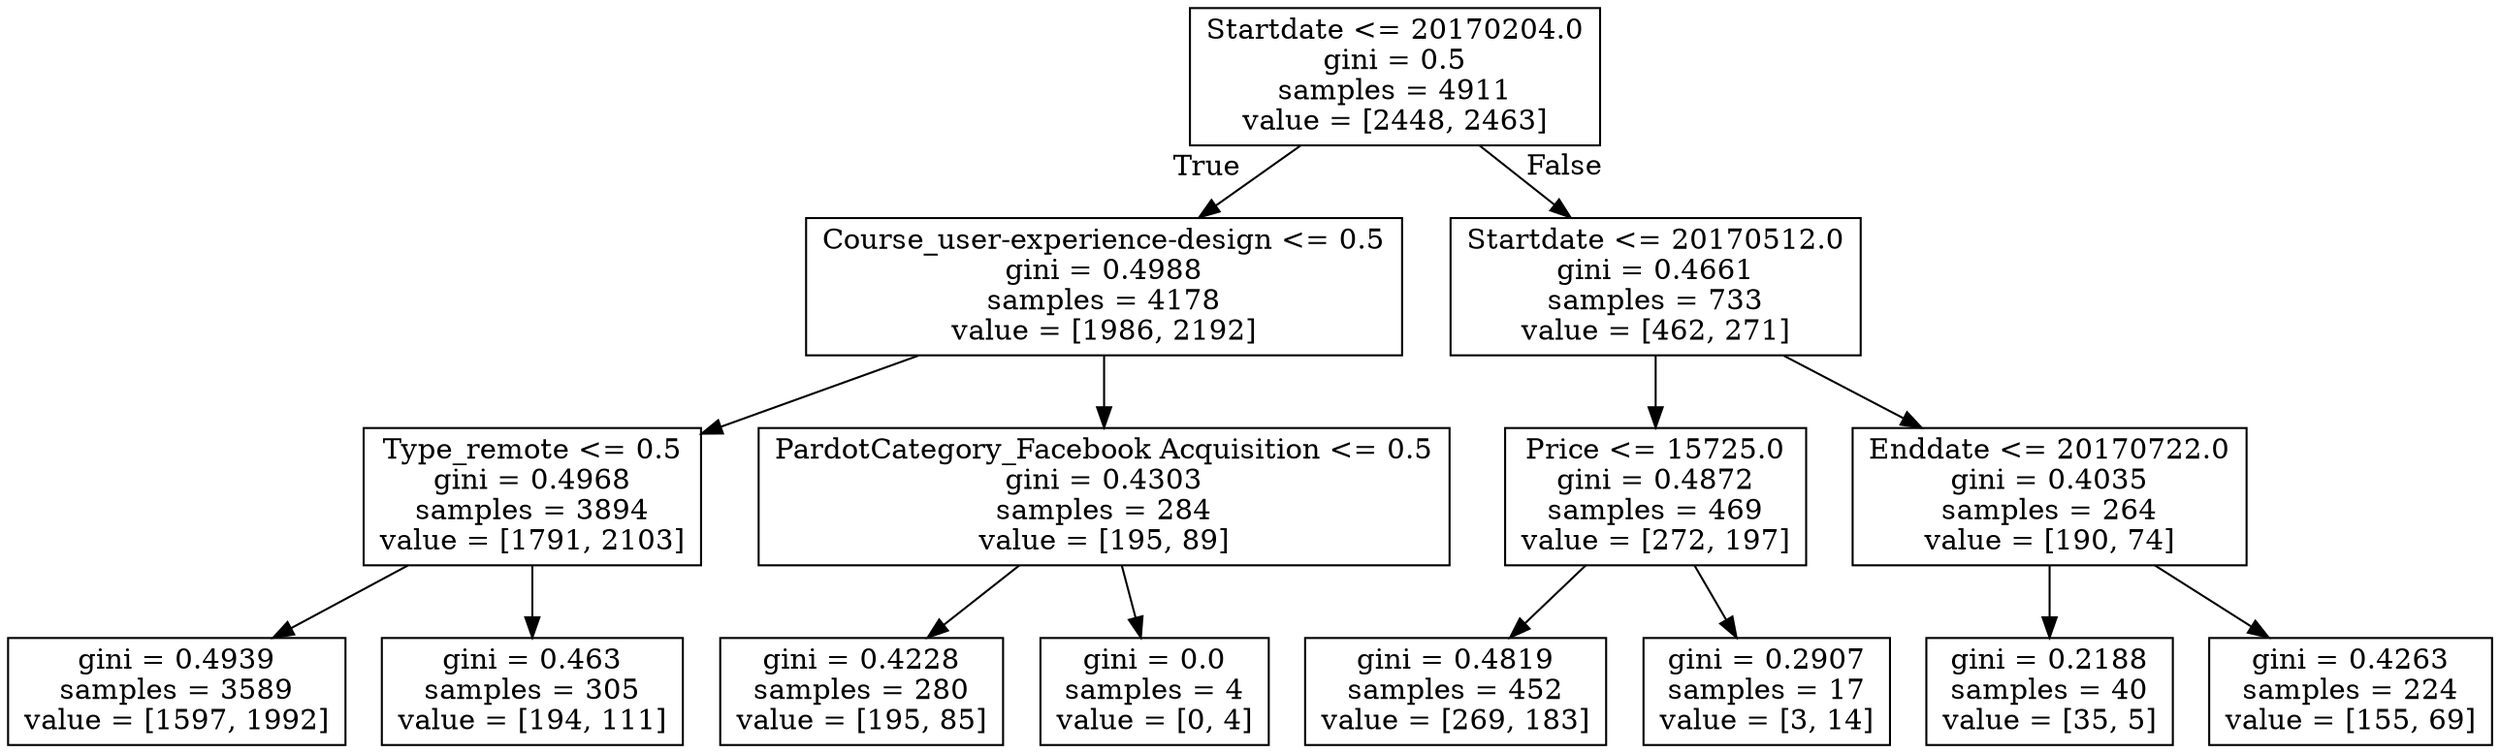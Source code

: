digraph Tree {
node [shape=box] ;
0 [label="Startdate <= 20170204.0\ngini = 0.5\nsamples = 4911\nvalue = [2448, 2463]"] ;
1 [label="Course_user-experience-design <= 0.5\ngini = 0.4988\nsamples = 4178\nvalue = [1986, 2192]"] ;
0 -> 1 [labeldistance=2.5, labelangle=45, headlabel="True"] ;
2 [label="Type_remote <= 0.5\ngini = 0.4968\nsamples = 3894\nvalue = [1791, 2103]"] ;
1 -> 2 ;
3 [label="gini = 0.4939\nsamples = 3589\nvalue = [1597, 1992]"] ;
2 -> 3 ;
4 [label="gini = 0.463\nsamples = 305\nvalue = [194, 111]"] ;
2 -> 4 ;
5 [label="PardotCategory_Facebook Acquisition <= 0.5\ngini = 0.4303\nsamples = 284\nvalue = [195, 89]"] ;
1 -> 5 ;
6 [label="gini = 0.4228\nsamples = 280\nvalue = [195, 85]"] ;
5 -> 6 ;
7 [label="gini = 0.0\nsamples = 4\nvalue = [0, 4]"] ;
5 -> 7 ;
8 [label="Startdate <= 20170512.0\ngini = 0.4661\nsamples = 733\nvalue = [462, 271]"] ;
0 -> 8 [labeldistance=2.5, labelangle=-45, headlabel="False"] ;
9 [label="Price <= 15725.0\ngini = 0.4872\nsamples = 469\nvalue = [272, 197]"] ;
8 -> 9 ;
10 [label="gini = 0.4819\nsamples = 452\nvalue = [269, 183]"] ;
9 -> 10 ;
11 [label="gini = 0.2907\nsamples = 17\nvalue = [3, 14]"] ;
9 -> 11 ;
12 [label="Enddate <= 20170722.0\ngini = 0.4035\nsamples = 264\nvalue = [190, 74]"] ;
8 -> 12 ;
13 [label="gini = 0.2188\nsamples = 40\nvalue = [35, 5]"] ;
12 -> 13 ;
14 [label="gini = 0.4263\nsamples = 224\nvalue = [155, 69]"] ;
12 -> 14 ;
}
